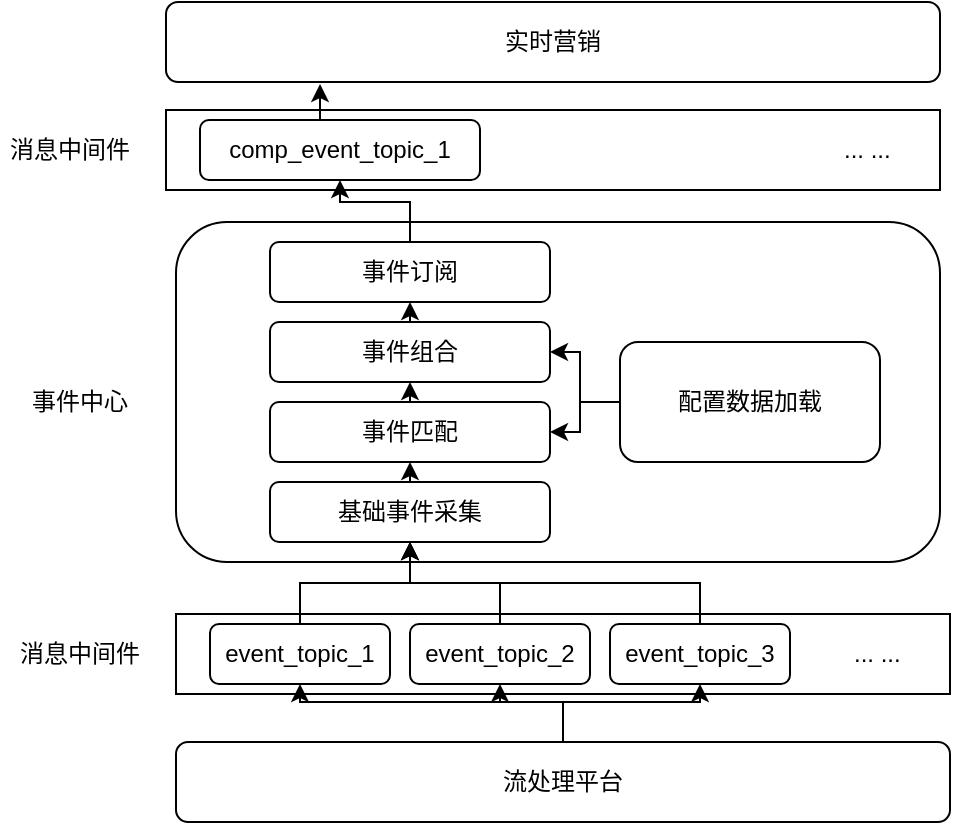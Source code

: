 <mxfile version="10.6.7" type="github"><diagram id="QmgegcQosMX2diJLj9W4" name="第 1 页"><mxGraphModel dx="1110" dy="492" grid="1" gridSize="10" guides="1" tooltips="1" connect="1" arrows="1" fold="1" page="1" pageScale="1" pageWidth="827" pageHeight="1169" math="0" shadow="0"><root><mxCell id="0"/><mxCell id="1" parent="0"/><mxCell id="IIuaiAULGiiwWqLbjNvi-8" value="" style="rounded=1;whiteSpace=wrap;html=1;" vertex="1" parent="1"><mxGeometry x="248" y="160" width="382" height="170" as="geometry"/></mxCell><mxCell id="IIuaiAULGiiwWqLbjNvi-1" value="" style="rounded=0;whiteSpace=wrap;html=1;" vertex="1" parent="1"><mxGeometry x="248" y="356" width="387" height="40" as="geometry"/></mxCell><mxCell id="IIuaiAULGiiwWqLbjNvi-2" value="消息中间件" style="text;html=1;strokeColor=none;fillColor=none;align=center;verticalAlign=middle;whiteSpace=wrap;rounded=0;" vertex="1" parent="1"><mxGeometry x="165" y="366" width="70" height="20" as="geometry"/></mxCell><mxCell id="IIuaiAULGiiwWqLbjNvi-3" value="Text" style="text;html=1;resizable=0;points=[];autosize=1;align=left;verticalAlign=top;spacingTop=-4;" vertex="1" parent="1"><mxGeometry x="242" y="104" width="40" height="20" as="geometry"/></mxCell><mxCell id="IIuaiAULGiiwWqLbjNvi-19" style="edgeStyle=orthogonalEdgeStyle;rounded=0;orthogonalLoop=1;jettySize=auto;html=1;exitX=0.5;exitY=0;exitDx=0;exitDy=0;entryX=0.5;entryY=1;entryDx=0;entryDy=0;" edge="1" parent="1" source="IIuaiAULGiiwWqLbjNvi-4" target="IIuaiAULGiiwWqLbjNvi-18"><mxGeometry relative="1" as="geometry"/></mxCell><mxCell id="IIuaiAULGiiwWqLbjNvi-4" value="event_topic_1" style="rounded=1;whiteSpace=wrap;html=1;" vertex="1" parent="1"><mxGeometry x="265" y="361" width="90" height="30" as="geometry"/></mxCell><mxCell id="IIuaiAULGiiwWqLbjNvi-20" style="edgeStyle=orthogonalEdgeStyle;rounded=0;orthogonalLoop=1;jettySize=auto;html=1;exitX=0.5;exitY=0;exitDx=0;exitDy=0;" edge="1" parent="1" source="IIuaiAULGiiwWqLbjNvi-5" target="IIuaiAULGiiwWqLbjNvi-18"><mxGeometry relative="1" as="geometry"/></mxCell><mxCell id="IIuaiAULGiiwWqLbjNvi-5" value="event_topic_2" style="rounded=1;whiteSpace=wrap;html=1;" vertex="1" parent="1"><mxGeometry x="365" y="361" width="90" height="30" as="geometry"/></mxCell><mxCell id="IIuaiAULGiiwWqLbjNvi-21" style="edgeStyle=orthogonalEdgeStyle;rounded=0;orthogonalLoop=1;jettySize=auto;html=1;exitX=0.5;exitY=0;exitDx=0;exitDy=0;" edge="1" parent="1" source="IIuaiAULGiiwWqLbjNvi-6" target="IIuaiAULGiiwWqLbjNvi-18"><mxGeometry relative="1" as="geometry"/></mxCell><mxCell id="IIuaiAULGiiwWqLbjNvi-6" value="event_topic_3" style="rounded=1;whiteSpace=wrap;html=1;" vertex="1" parent="1"><mxGeometry x="465" y="361" width="90" height="30" as="geometry"/></mxCell><mxCell id="IIuaiAULGiiwWqLbjNvi-7" value="... ..." style="text;html=1;resizable=0;points=[];autosize=1;align=left;verticalAlign=top;spacingTop=-4;" vertex="1" parent="1"><mxGeometry x="585" y="366" width="40" height="20" as="geometry"/></mxCell><mxCell id="IIuaiAULGiiwWqLbjNvi-9" value="事件中心" style="text;html=1;strokeColor=none;fillColor=none;align=center;verticalAlign=middle;whiteSpace=wrap;rounded=0;" vertex="1" parent="1"><mxGeometry x="165" y="240" width="70" height="20" as="geometry"/></mxCell><mxCell id="IIuaiAULGiiwWqLbjNvi-10" value="" style="rounded=0;whiteSpace=wrap;html=1;" vertex="1" parent="1"><mxGeometry x="243" y="104" width="387" height="40" as="geometry"/></mxCell><mxCell id="IIuaiAULGiiwWqLbjNvi-11" value="消息中间件" style="text;html=1;strokeColor=none;fillColor=none;align=center;verticalAlign=middle;whiteSpace=wrap;rounded=0;" vertex="1" parent="1"><mxGeometry x="160" y="114" width="70" height="20" as="geometry"/></mxCell><mxCell id="IIuaiAULGiiwWqLbjNvi-30" style="edgeStyle=orthogonalEdgeStyle;rounded=0;orthogonalLoop=1;jettySize=auto;html=1;exitX=0.5;exitY=0;exitDx=0;exitDy=0;entryX=0.199;entryY=1.025;entryDx=0;entryDy=0;entryPerimeter=0;" edge="1" parent="1" source="IIuaiAULGiiwWqLbjNvi-12" target="IIuaiAULGiiwWqLbjNvi-16"><mxGeometry relative="1" as="geometry"/></mxCell><mxCell id="IIuaiAULGiiwWqLbjNvi-12" value="comp_event_topic_1" style="rounded=1;whiteSpace=wrap;html=1;" vertex="1" parent="1"><mxGeometry x="260" y="109" width="140" height="30" as="geometry"/></mxCell><mxCell id="IIuaiAULGiiwWqLbjNvi-15" value="... ..." style="text;html=1;resizable=0;points=[];autosize=1;align=left;verticalAlign=top;spacingTop=-4;" vertex="1" parent="1"><mxGeometry x="580" y="114" width="40" height="20" as="geometry"/></mxCell><mxCell id="IIuaiAULGiiwWqLbjNvi-16" value="实时营销" style="rounded=1;whiteSpace=wrap;html=1;" vertex="1" parent="1"><mxGeometry x="243" y="50" width="387" height="40" as="geometry"/></mxCell><mxCell id="IIuaiAULGiiwWqLbjNvi-26" style="edgeStyle=orthogonalEdgeStyle;rounded=0;orthogonalLoop=1;jettySize=auto;html=1;exitX=0.5;exitY=0;exitDx=0;exitDy=0;entryX=0.5;entryY=1;entryDx=0;entryDy=0;" edge="1" parent="1" source="IIuaiAULGiiwWqLbjNvi-18" target="IIuaiAULGiiwWqLbjNvi-22"><mxGeometry relative="1" as="geometry"/></mxCell><mxCell id="IIuaiAULGiiwWqLbjNvi-18" value="基础事件采集" style="rounded=1;whiteSpace=wrap;html=1;" vertex="1" parent="1"><mxGeometry x="295" y="290" width="140" height="30" as="geometry"/></mxCell><mxCell id="IIuaiAULGiiwWqLbjNvi-27" style="edgeStyle=orthogonalEdgeStyle;rounded=0;orthogonalLoop=1;jettySize=auto;html=1;exitX=0.5;exitY=0;exitDx=0;exitDy=0;entryX=0.5;entryY=1;entryDx=0;entryDy=0;" edge="1" parent="1" source="IIuaiAULGiiwWqLbjNvi-22" target="IIuaiAULGiiwWqLbjNvi-23"><mxGeometry relative="1" as="geometry"/></mxCell><mxCell id="IIuaiAULGiiwWqLbjNvi-22" value="事件匹配" style="rounded=1;whiteSpace=wrap;html=1;" vertex="1" parent="1"><mxGeometry x="295" y="250" width="140" height="30" as="geometry"/></mxCell><mxCell id="IIuaiAULGiiwWqLbjNvi-28" style="edgeStyle=orthogonalEdgeStyle;rounded=0;orthogonalLoop=1;jettySize=auto;html=1;exitX=0.5;exitY=0;exitDx=0;exitDy=0;entryX=0.5;entryY=1;entryDx=0;entryDy=0;" edge="1" parent="1" source="IIuaiAULGiiwWqLbjNvi-23" target="IIuaiAULGiiwWqLbjNvi-24"><mxGeometry relative="1" as="geometry"/></mxCell><mxCell id="IIuaiAULGiiwWqLbjNvi-23" value="事件组合" style="rounded=1;whiteSpace=wrap;html=1;" vertex="1" parent="1"><mxGeometry x="295" y="210" width="140" height="30" as="geometry"/></mxCell><mxCell id="IIuaiAULGiiwWqLbjNvi-29" style="edgeStyle=orthogonalEdgeStyle;rounded=0;orthogonalLoop=1;jettySize=auto;html=1;exitX=0.5;exitY=0;exitDx=0;exitDy=0;entryX=0.5;entryY=1;entryDx=0;entryDy=0;" edge="1" parent="1" source="IIuaiAULGiiwWqLbjNvi-24" target="IIuaiAULGiiwWqLbjNvi-12"><mxGeometry relative="1" as="geometry"/></mxCell><mxCell id="IIuaiAULGiiwWqLbjNvi-24" value="事件订阅" style="rounded=1;whiteSpace=wrap;html=1;" vertex="1" parent="1"><mxGeometry x="295" y="170" width="140" height="30" as="geometry"/></mxCell><mxCell id="IIuaiAULGiiwWqLbjNvi-25" style="edgeStyle=orthogonalEdgeStyle;rounded=0;orthogonalLoop=1;jettySize=auto;html=1;exitX=0.5;exitY=1;exitDx=0;exitDy=0;" edge="1" parent="1" source="IIuaiAULGiiwWqLbjNvi-12" target="IIuaiAULGiiwWqLbjNvi-12"><mxGeometry relative="1" as="geometry"/></mxCell><mxCell id="IIuaiAULGiiwWqLbjNvi-32" style="edgeStyle=orthogonalEdgeStyle;rounded=0;orthogonalLoop=1;jettySize=auto;html=1;exitX=0;exitY=0.5;exitDx=0;exitDy=0;entryX=1;entryY=0.5;entryDx=0;entryDy=0;" edge="1" parent="1" source="IIuaiAULGiiwWqLbjNvi-31" target="IIuaiAULGiiwWqLbjNvi-23"><mxGeometry relative="1" as="geometry"/></mxCell><mxCell id="IIuaiAULGiiwWqLbjNvi-33" style="edgeStyle=orthogonalEdgeStyle;rounded=0;orthogonalLoop=1;jettySize=auto;html=1;exitX=0;exitY=0.5;exitDx=0;exitDy=0;" edge="1" parent="1" source="IIuaiAULGiiwWqLbjNvi-31" target="IIuaiAULGiiwWqLbjNvi-22"><mxGeometry relative="1" as="geometry"/></mxCell><mxCell id="IIuaiAULGiiwWqLbjNvi-31" value="配置数据加载" style="rounded=1;whiteSpace=wrap;html=1;" vertex="1" parent="1"><mxGeometry x="470" y="220" width="130" height="60" as="geometry"/></mxCell><mxCell id="IIuaiAULGiiwWqLbjNvi-35" style="edgeStyle=orthogonalEdgeStyle;rounded=0;orthogonalLoop=1;jettySize=auto;html=1;exitX=0.5;exitY=0;exitDx=0;exitDy=0;entryX=0.5;entryY=1;entryDx=0;entryDy=0;" edge="1" parent="1" source="IIuaiAULGiiwWqLbjNvi-34" target="IIuaiAULGiiwWqLbjNvi-4"><mxGeometry relative="1" as="geometry"/></mxCell><mxCell id="IIuaiAULGiiwWqLbjNvi-36" style="edgeStyle=orthogonalEdgeStyle;rounded=0;orthogonalLoop=1;jettySize=auto;html=1;exitX=0.5;exitY=0;exitDx=0;exitDy=0;entryX=0.5;entryY=1;entryDx=0;entryDy=0;" edge="1" parent="1" source="IIuaiAULGiiwWqLbjNvi-34" target="IIuaiAULGiiwWqLbjNvi-5"><mxGeometry relative="1" as="geometry"/></mxCell><mxCell id="IIuaiAULGiiwWqLbjNvi-37" style="edgeStyle=orthogonalEdgeStyle;rounded=0;orthogonalLoop=1;jettySize=auto;html=1;exitX=0.5;exitY=0;exitDx=0;exitDy=0;entryX=0.5;entryY=1;entryDx=0;entryDy=0;" edge="1" parent="1" source="IIuaiAULGiiwWqLbjNvi-34" target="IIuaiAULGiiwWqLbjNvi-6"><mxGeometry relative="1" as="geometry"/></mxCell><mxCell id="IIuaiAULGiiwWqLbjNvi-34" value="流处理平台" style="rounded=1;whiteSpace=wrap;html=1;" vertex="1" parent="1"><mxGeometry x="248" y="420" width="387" height="40" as="geometry"/></mxCell></root></mxGraphModel></diagram></mxfile>